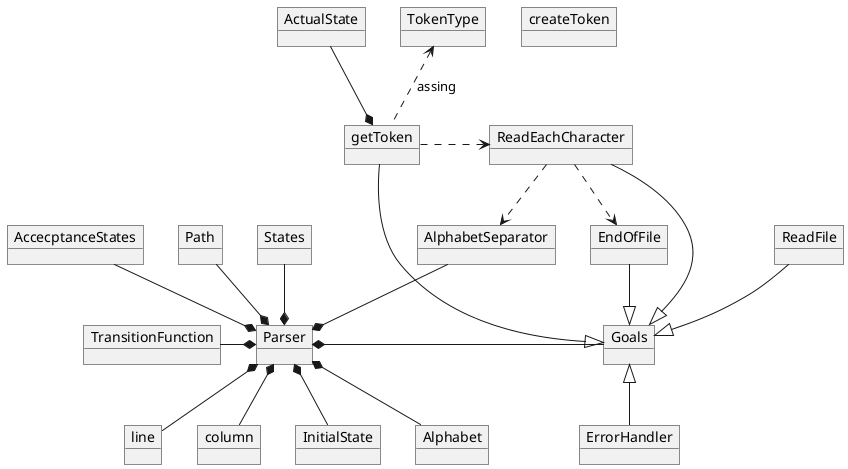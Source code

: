 @startuml dddparser

object Parser

object TransitionFunction

object AccecptanceStates

object InitialState

object Alphabet

object States

object ActualState 

object Goals

object ReadFile

object ReadEachCharacter

object getToken
object createToken

object TokenType

object ErrorHandler

object AlphabetSeparator
object Path

object EndOfFile

object line
object column


Parser *-left- TransitionFunction
Parser *-up- AccecptanceStates
Parser *-- InitialState
Parser *-- Alphabet
Parser *-up- States
Parser *-up- Path
Parser *-- line
Parser *-- column
Parser *-up- AlphabetSeparator


Parser *-right- Goals
ReadFile -down-|> Goals
ReadEachCharacter -down-|> Goals
ErrorHandler -up-|> Goals
getToken -left-|> Goals
getToken .up.>TokenType:assing
getToken *-up- ActualState
getToken .right.> ReadEachCharacter

EndOfFile --|> Goals

ReadEachCharacter ..> AlphabetSeparator
ReadEachCharacter ..> EndOfFile




@enduml